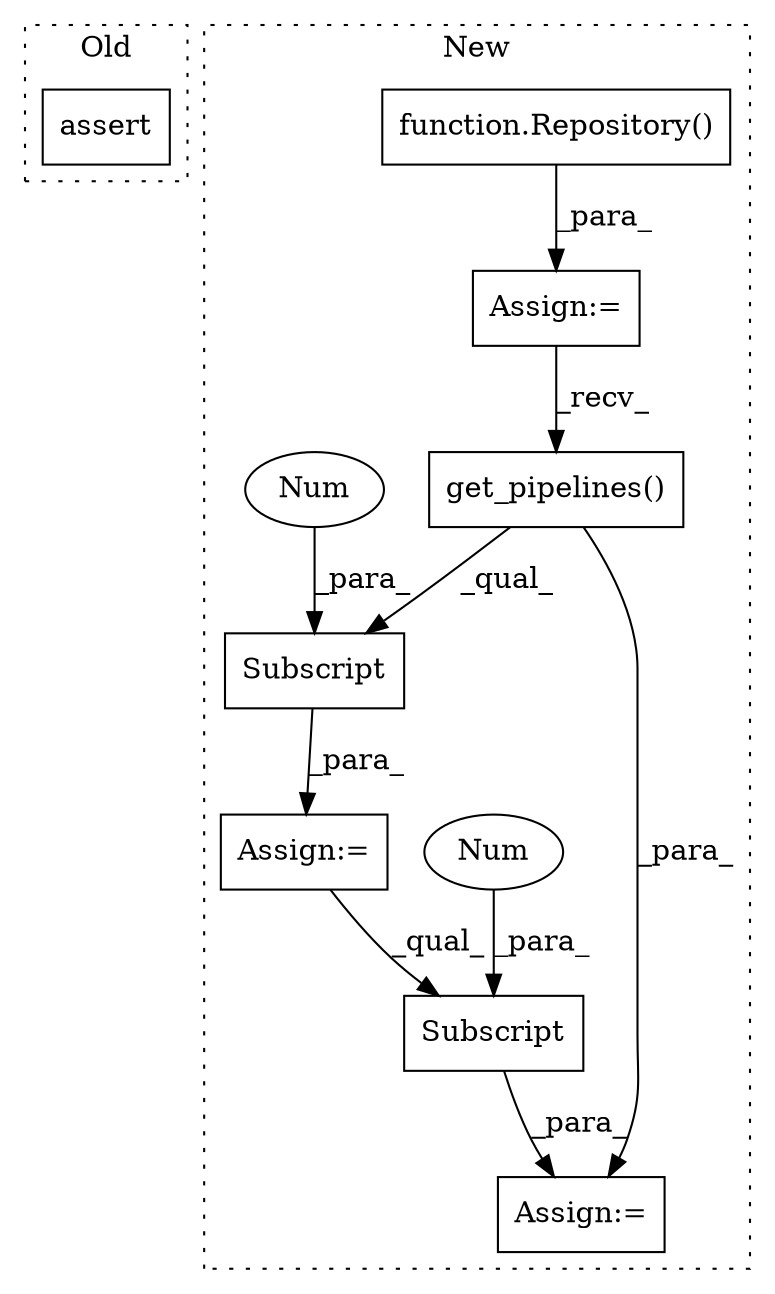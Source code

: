 digraph G {
subgraph cluster0 {
1 [label="assert" a="65" s="1939" l="7" shape="box"];
label = "Old";
style="dotted";
}
subgraph cluster1 {
2 [label="function.Repository()" a="75" s="2552" l="40" shape="box"];
3 [label="Subscript" a="63" s="2763,0" l="17,0" shape="box"];
4 [label="Num" a="76" s="2777" l="2" shape="ellipse"];
5 [label="Subscript" a="63" s="2608,0" l="23,0" shape="box"];
6 [label="Num" a="76" s="2629" l="1" shape="ellipse"];
7 [label="Assign:=" a="68" s="2549" l="3" shape="box"];
8 [label="Assign:=" a="68" s="2605" l="3" shape="box"];
9 [label="Assign:=" a="68" s="2760" l="3" shape="box"];
10 [label="get_pipelines()" a="75" s="2608" l="20" shape="box"];
label = "New";
style="dotted";
}
2 -> 7 [label="_para_"];
3 -> 9 [label="_para_"];
4 -> 3 [label="_para_"];
5 -> 8 [label="_para_"];
6 -> 5 [label="_para_"];
7 -> 10 [label="_recv_"];
8 -> 3 [label="_qual_"];
10 -> 5 [label="_qual_"];
10 -> 9 [label="_para_"];
}